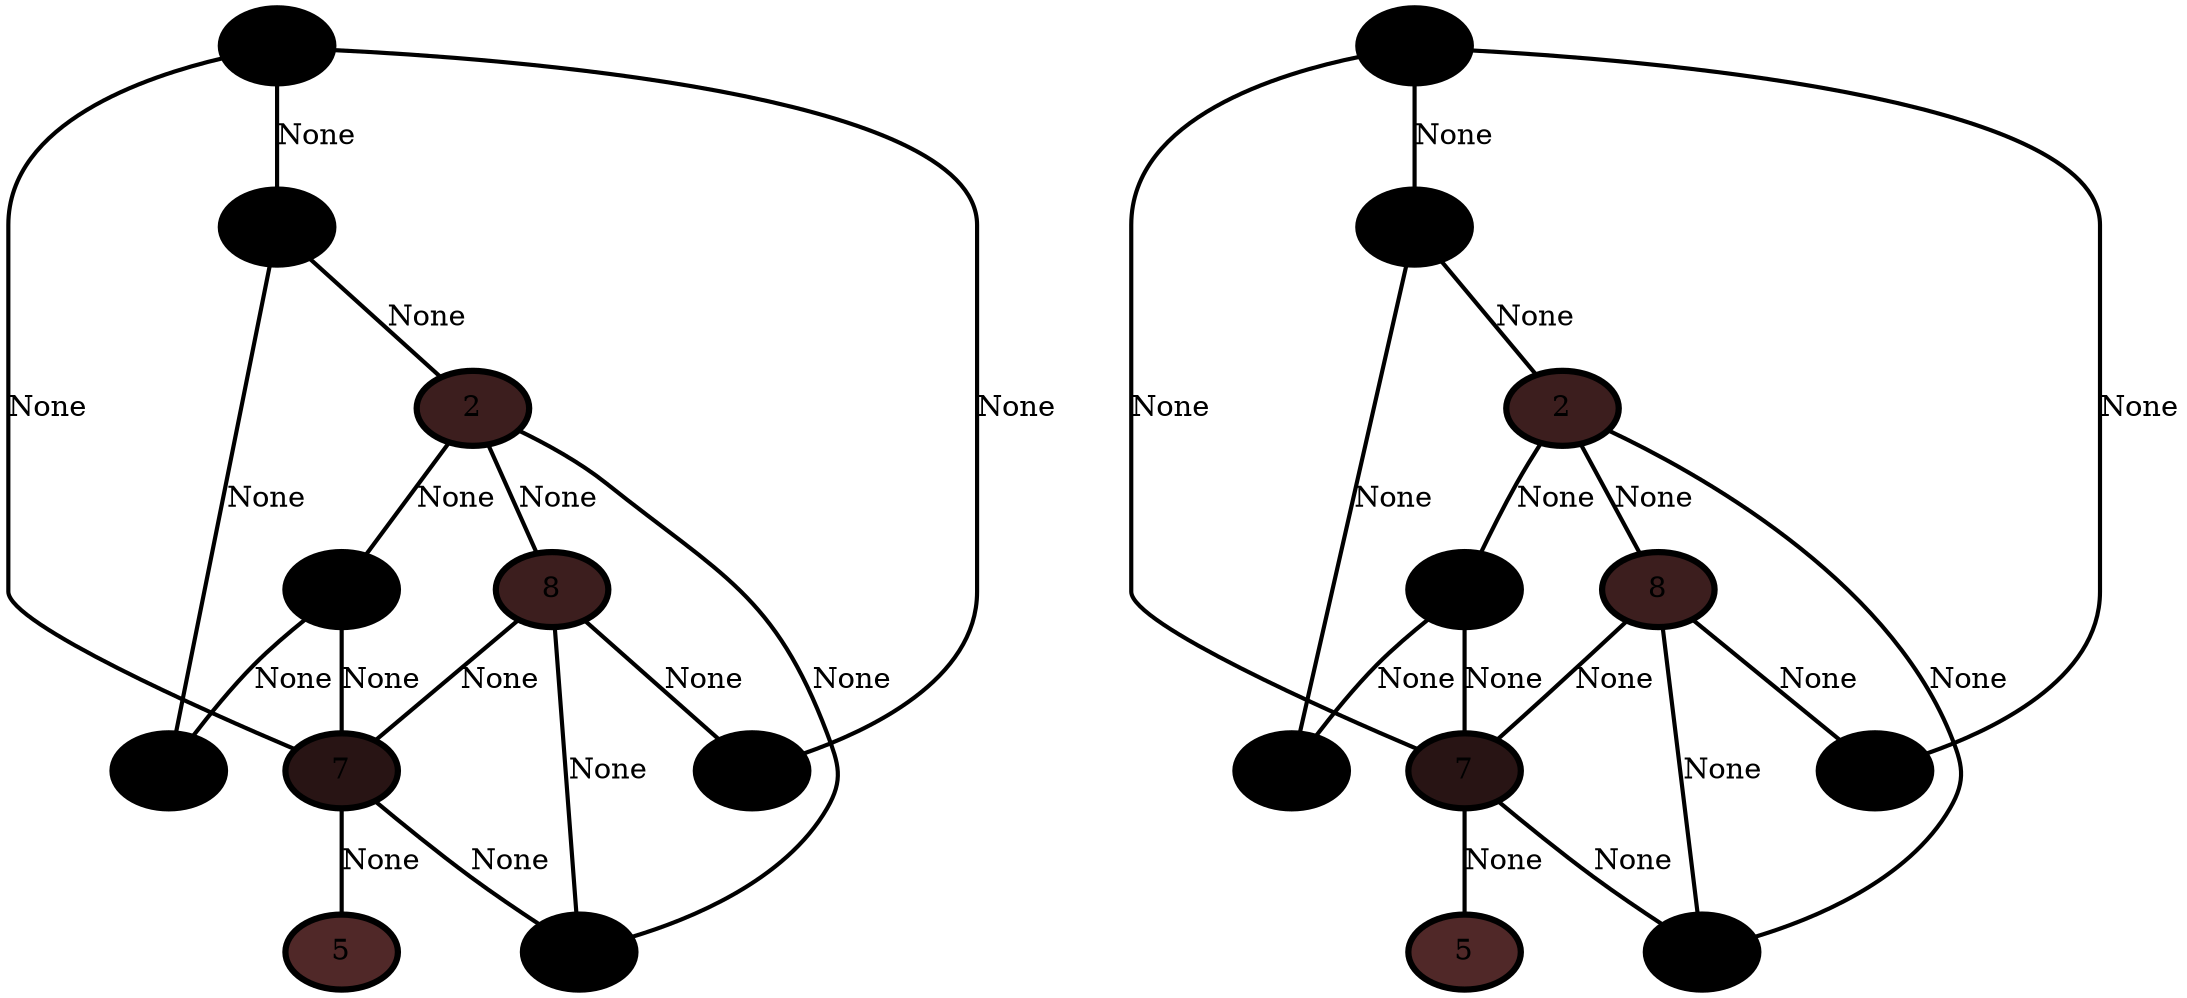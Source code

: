 graph G {
    0 [penwidth=3,label="6",fontcolor="Black",style=filled,fillcolor="#x0x0x0"]
    1 [penwidth=3,label="0",fontcolor="Black",style=filled,fillcolor="#x0x0x0"]
    2 [penwidth=3,label="9",fontcolor="Black",style=filled,fillcolor="#14xaxa"]
    3 [penwidth=3,label="7",fontcolor="Black",style=filled,fillcolor="#281414"]
    4 [penwidth=3,label="1",fontcolor="Black",style=filled,fillcolor="#14xaxa"]
    5 [penwidth=3,label="2",fontcolor="Black",style=filled,fillcolor="#3c1e1e"]
    6 [penwidth=3,label="4",fontcolor="Black",style=filled,fillcolor="#x0x0x0"]
    7 [penwidth=3,label="8",fontcolor="Black",style=filled,fillcolor="#3c1e1e"]
    8 [penwidth=3,label="3",fontcolor="Black",style=filled,fillcolor="#x0x0x0"]
    9 [penwidth=3,label="5",fontcolor="Black",style=filled,fillcolor="#502828"]
    10 [penwidth=3,label="6",fontcolor="Black",style=filled,fillcolor="#x0x0x0"]
    11 [penwidth=3,label="0",fontcolor="Black",style=filled,fillcolor="#x0x0x0"]
    12 [penwidth=3,label="9",fontcolor="Black",style=filled,fillcolor="#14xaxa"]
    13 [penwidth=3,label="7",fontcolor="Black",style=filled,fillcolor="#281414"]
    14 [penwidth=3,label="1",fontcolor="Black",style=filled,fillcolor="#14xaxa"]
    15 [penwidth=3,label="2",fontcolor="Black",style=filled,fillcolor="#3c1e1e"]
    16 [penwidth=3,label="4",fontcolor="Black",style=filled,fillcolor="#x0x0x0"]
    17 [penwidth=3,label="8",fontcolor="Black",style=filled,fillcolor="#3c1e1e"]
    18 [penwidth=3,label="3",fontcolor="Black",style=filled,fillcolor="#x0x0x0"]
    19 [penwidth=3,label="5",fontcolor="Black",style=filled,fillcolor="#502828"]

    0--1 [penwidth=2,label="None"]
    0--2 [penwidth=2,label="None"]
    0--3 [penwidth=2,label="None"]
    1--4 [penwidth=2,label="None"]
    1--5 [penwidth=2,label="None"]
    5--6 [penwidth=2,label="None"]
    5--7 [penwidth=2,label="None"]
    5--8 [penwidth=2,label="None"]
    6--3 [penwidth=2,label="None"]
    6--4 [penwidth=2,label="None"]
    7--2 [penwidth=2,label="None"]
    7--8 [penwidth=2,label="None"]
    7--3 [penwidth=2,label="None"]
    3--8 [penwidth=2,label="None"]
    3--9 [penwidth=2,label="None"]
    10--11 [penwidth=2,label="None"]
    10--12 [penwidth=2,label="None"]
    10--13 [penwidth=2,label="None"]
    11--14 [penwidth=2,label="None"]
    11--15 [penwidth=2,label="None"]
    15--16 [penwidth=2,label="None"]
    15--17 [penwidth=2,label="None"]
    15--18 [penwidth=2,label="None"]
    16--13 [penwidth=2,label="None"]
    16--14 [penwidth=2,label="None"]
    17--12 [penwidth=2,label="None"]
    17--18 [penwidth=2,label="None"]
    17--13 [penwidth=2,label="None"]
    13--18 [penwidth=2,label="None"]
    13--19 [penwidth=2,label="None"]
}